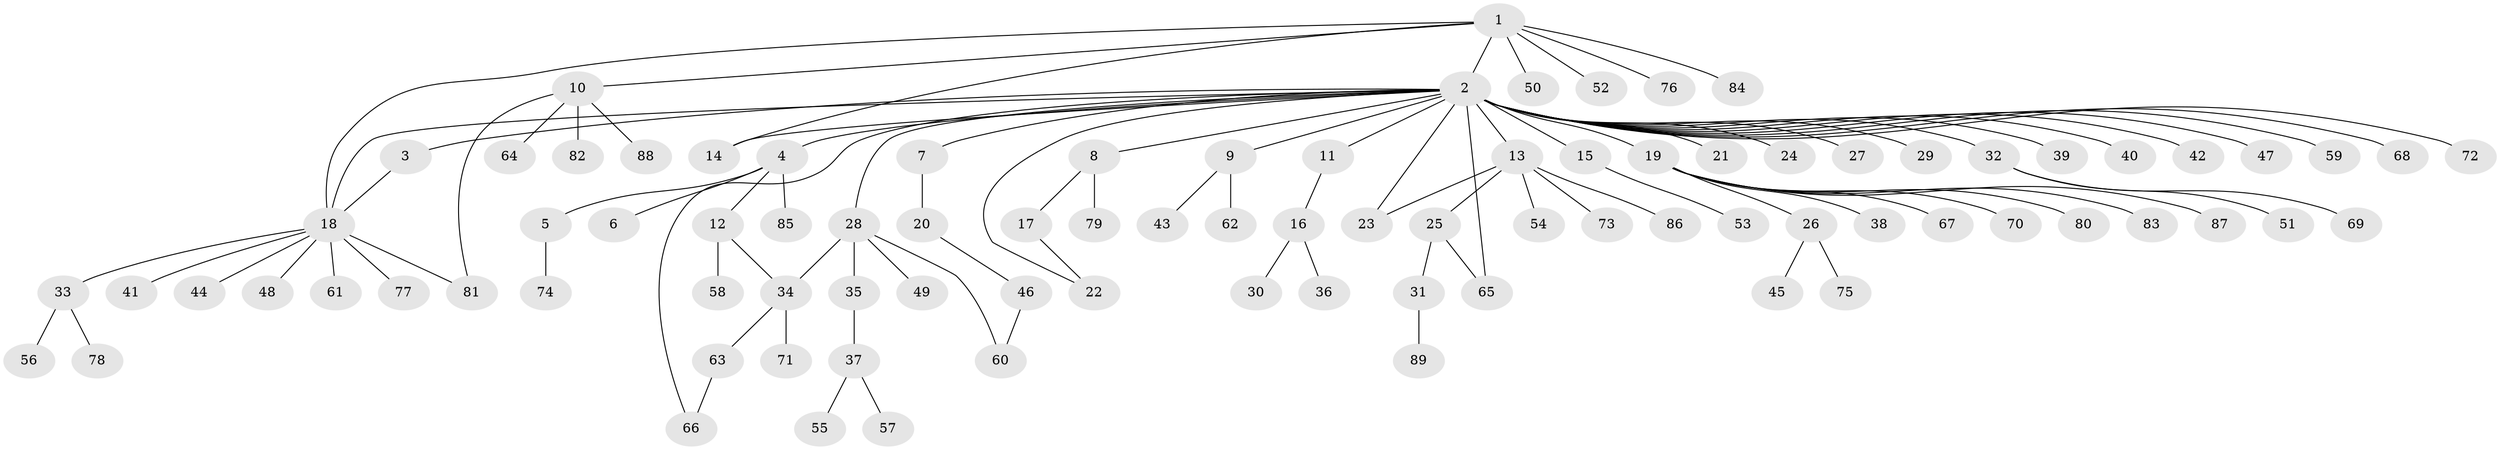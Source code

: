 // coarse degree distribution, {7: 0.02857142857142857, 27: 0.014285714285714285, 2: 0.18571428571428572, 4: 0.04285714285714286, 1: 0.6428571428571429, 3: 0.05714285714285714, 9: 0.02857142857142857}
// Generated by graph-tools (version 1.1) at 2025/23/03/03/25 07:23:50]
// undirected, 89 vertices, 98 edges
graph export_dot {
graph [start="1"]
  node [color=gray90,style=filled];
  1;
  2;
  3;
  4;
  5;
  6;
  7;
  8;
  9;
  10;
  11;
  12;
  13;
  14;
  15;
  16;
  17;
  18;
  19;
  20;
  21;
  22;
  23;
  24;
  25;
  26;
  27;
  28;
  29;
  30;
  31;
  32;
  33;
  34;
  35;
  36;
  37;
  38;
  39;
  40;
  41;
  42;
  43;
  44;
  45;
  46;
  47;
  48;
  49;
  50;
  51;
  52;
  53;
  54;
  55;
  56;
  57;
  58;
  59;
  60;
  61;
  62;
  63;
  64;
  65;
  66;
  67;
  68;
  69;
  70;
  71;
  72;
  73;
  74;
  75;
  76;
  77;
  78;
  79;
  80;
  81;
  82;
  83;
  84;
  85;
  86;
  87;
  88;
  89;
  1 -- 2;
  1 -- 10;
  1 -- 14;
  1 -- 18;
  1 -- 50;
  1 -- 52;
  1 -- 76;
  1 -- 84;
  2 -- 3;
  2 -- 4;
  2 -- 7;
  2 -- 8;
  2 -- 9;
  2 -- 11;
  2 -- 13;
  2 -- 14;
  2 -- 15;
  2 -- 18;
  2 -- 19;
  2 -- 21;
  2 -- 22;
  2 -- 23;
  2 -- 24;
  2 -- 27;
  2 -- 28;
  2 -- 29;
  2 -- 32;
  2 -- 39;
  2 -- 40;
  2 -- 42;
  2 -- 47;
  2 -- 59;
  2 -- 65;
  2 -- 66;
  2 -- 68;
  2 -- 72;
  3 -- 18;
  4 -- 5;
  4 -- 6;
  4 -- 12;
  4 -- 85;
  5 -- 74;
  7 -- 20;
  8 -- 17;
  8 -- 79;
  9 -- 43;
  9 -- 62;
  10 -- 64;
  10 -- 81;
  10 -- 82;
  10 -- 88;
  11 -- 16;
  12 -- 34;
  12 -- 58;
  13 -- 23;
  13 -- 25;
  13 -- 54;
  13 -- 73;
  13 -- 86;
  15 -- 53;
  16 -- 30;
  16 -- 36;
  17 -- 22;
  18 -- 33;
  18 -- 41;
  18 -- 44;
  18 -- 48;
  18 -- 61;
  18 -- 77;
  18 -- 81;
  19 -- 26;
  19 -- 38;
  19 -- 67;
  19 -- 70;
  19 -- 80;
  19 -- 83;
  19 -- 87;
  20 -- 46;
  25 -- 31;
  25 -- 65;
  26 -- 45;
  26 -- 75;
  28 -- 34;
  28 -- 35;
  28 -- 49;
  28 -- 60;
  31 -- 89;
  32 -- 51;
  32 -- 69;
  33 -- 56;
  33 -- 78;
  34 -- 63;
  34 -- 71;
  35 -- 37;
  37 -- 55;
  37 -- 57;
  46 -- 60;
  63 -- 66;
}
